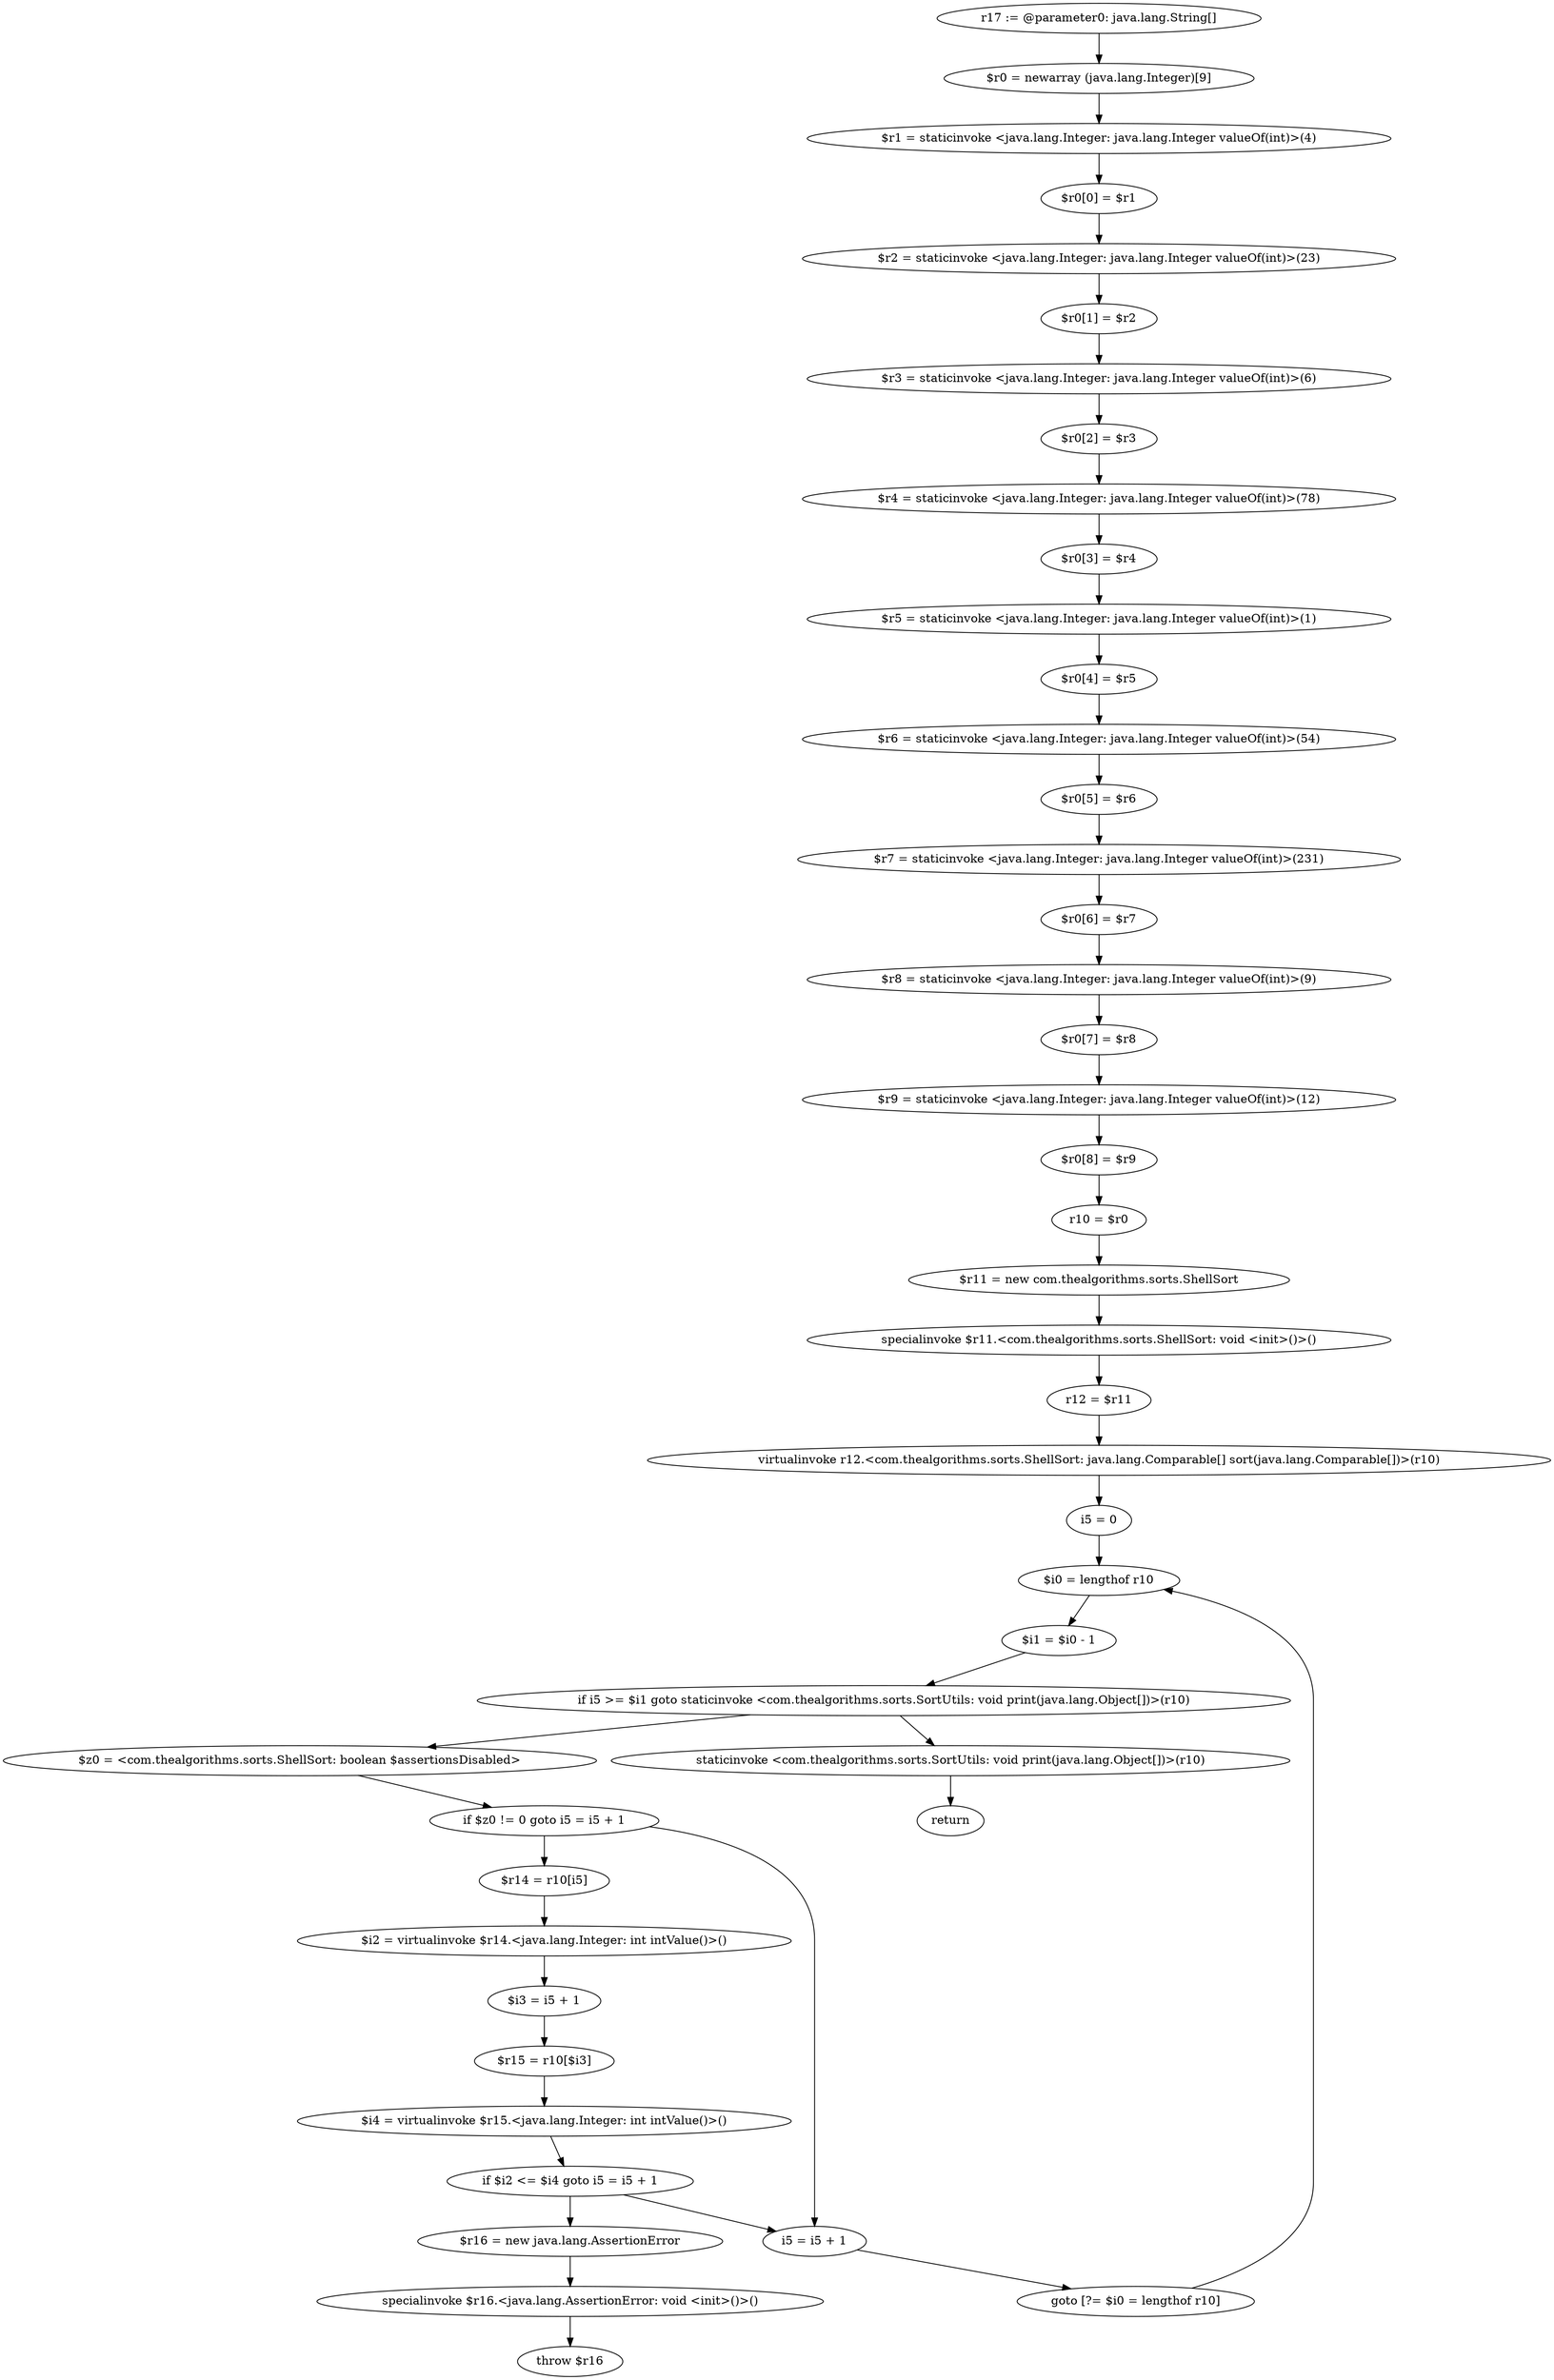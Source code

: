 digraph "unitGraph" {
    "r17 := @parameter0: java.lang.String[]"
    "$r0 = newarray (java.lang.Integer)[9]"
    "$r1 = staticinvoke <java.lang.Integer: java.lang.Integer valueOf(int)>(4)"
    "$r0[0] = $r1"
    "$r2 = staticinvoke <java.lang.Integer: java.lang.Integer valueOf(int)>(23)"
    "$r0[1] = $r2"
    "$r3 = staticinvoke <java.lang.Integer: java.lang.Integer valueOf(int)>(6)"
    "$r0[2] = $r3"
    "$r4 = staticinvoke <java.lang.Integer: java.lang.Integer valueOf(int)>(78)"
    "$r0[3] = $r4"
    "$r5 = staticinvoke <java.lang.Integer: java.lang.Integer valueOf(int)>(1)"
    "$r0[4] = $r5"
    "$r6 = staticinvoke <java.lang.Integer: java.lang.Integer valueOf(int)>(54)"
    "$r0[5] = $r6"
    "$r7 = staticinvoke <java.lang.Integer: java.lang.Integer valueOf(int)>(231)"
    "$r0[6] = $r7"
    "$r8 = staticinvoke <java.lang.Integer: java.lang.Integer valueOf(int)>(9)"
    "$r0[7] = $r8"
    "$r9 = staticinvoke <java.lang.Integer: java.lang.Integer valueOf(int)>(12)"
    "$r0[8] = $r9"
    "r10 = $r0"
    "$r11 = new com.thealgorithms.sorts.ShellSort"
    "specialinvoke $r11.<com.thealgorithms.sorts.ShellSort: void <init>()>()"
    "r12 = $r11"
    "virtualinvoke r12.<com.thealgorithms.sorts.ShellSort: java.lang.Comparable[] sort(java.lang.Comparable[])>(r10)"
    "i5 = 0"
    "$i0 = lengthof r10"
    "$i1 = $i0 - 1"
    "if i5 >= $i1 goto staticinvoke <com.thealgorithms.sorts.SortUtils: void print(java.lang.Object[])>(r10)"
    "$z0 = <com.thealgorithms.sorts.ShellSort: boolean $assertionsDisabled>"
    "if $z0 != 0 goto i5 = i5 + 1"
    "$r14 = r10[i5]"
    "$i2 = virtualinvoke $r14.<java.lang.Integer: int intValue()>()"
    "$i3 = i5 + 1"
    "$r15 = r10[$i3]"
    "$i4 = virtualinvoke $r15.<java.lang.Integer: int intValue()>()"
    "if $i2 <= $i4 goto i5 = i5 + 1"
    "$r16 = new java.lang.AssertionError"
    "specialinvoke $r16.<java.lang.AssertionError: void <init>()>()"
    "throw $r16"
    "i5 = i5 + 1"
    "goto [?= $i0 = lengthof r10]"
    "staticinvoke <com.thealgorithms.sorts.SortUtils: void print(java.lang.Object[])>(r10)"
    "return"
    "r17 := @parameter0: java.lang.String[]"->"$r0 = newarray (java.lang.Integer)[9]";
    "$r0 = newarray (java.lang.Integer)[9]"->"$r1 = staticinvoke <java.lang.Integer: java.lang.Integer valueOf(int)>(4)";
    "$r1 = staticinvoke <java.lang.Integer: java.lang.Integer valueOf(int)>(4)"->"$r0[0] = $r1";
    "$r0[0] = $r1"->"$r2 = staticinvoke <java.lang.Integer: java.lang.Integer valueOf(int)>(23)";
    "$r2 = staticinvoke <java.lang.Integer: java.lang.Integer valueOf(int)>(23)"->"$r0[1] = $r2";
    "$r0[1] = $r2"->"$r3 = staticinvoke <java.lang.Integer: java.lang.Integer valueOf(int)>(6)";
    "$r3 = staticinvoke <java.lang.Integer: java.lang.Integer valueOf(int)>(6)"->"$r0[2] = $r3";
    "$r0[2] = $r3"->"$r4 = staticinvoke <java.lang.Integer: java.lang.Integer valueOf(int)>(78)";
    "$r4 = staticinvoke <java.lang.Integer: java.lang.Integer valueOf(int)>(78)"->"$r0[3] = $r4";
    "$r0[3] = $r4"->"$r5 = staticinvoke <java.lang.Integer: java.lang.Integer valueOf(int)>(1)";
    "$r5 = staticinvoke <java.lang.Integer: java.lang.Integer valueOf(int)>(1)"->"$r0[4] = $r5";
    "$r0[4] = $r5"->"$r6 = staticinvoke <java.lang.Integer: java.lang.Integer valueOf(int)>(54)";
    "$r6 = staticinvoke <java.lang.Integer: java.lang.Integer valueOf(int)>(54)"->"$r0[5] = $r6";
    "$r0[5] = $r6"->"$r7 = staticinvoke <java.lang.Integer: java.lang.Integer valueOf(int)>(231)";
    "$r7 = staticinvoke <java.lang.Integer: java.lang.Integer valueOf(int)>(231)"->"$r0[6] = $r7";
    "$r0[6] = $r7"->"$r8 = staticinvoke <java.lang.Integer: java.lang.Integer valueOf(int)>(9)";
    "$r8 = staticinvoke <java.lang.Integer: java.lang.Integer valueOf(int)>(9)"->"$r0[7] = $r8";
    "$r0[7] = $r8"->"$r9 = staticinvoke <java.lang.Integer: java.lang.Integer valueOf(int)>(12)";
    "$r9 = staticinvoke <java.lang.Integer: java.lang.Integer valueOf(int)>(12)"->"$r0[8] = $r9";
    "$r0[8] = $r9"->"r10 = $r0";
    "r10 = $r0"->"$r11 = new com.thealgorithms.sorts.ShellSort";
    "$r11 = new com.thealgorithms.sorts.ShellSort"->"specialinvoke $r11.<com.thealgorithms.sorts.ShellSort: void <init>()>()";
    "specialinvoke $r11.<com.thealgorithms.sorts.ShellSort: void <init>()>()"->"r12 = $r11";
    "r12 = $r11"->"virtualinvoke r12.<com.thealgorithms.sorts.ShellSort: java.lang.Comparable[] sort(java.lang.Comparable[])>(r10)";
    "virtualinvoke r12.<com.thealgorithms.sorts.ShellSort: java.lang.Comparable[] sort(java.lang.Comparable[])>(r10)"->"i5 = 0";
    "i5 = 0"->"$i0 = lengthof r10";
    "$i0 = lengthof r10"->"$i1 = $i0 - 1";
    "$i1 = $i0 - 1"->"if i5 >= $i1 goto staticinvoke <com.thealgorithms.sorts.SortUtils: void print(java.lang.Object[])>(r10)";
    "if i5 >= $i1 goto staticinvoke <com.thealgorithms.sorts.SortUtils: void print(java.lang.Object[])>(r10)"->"$z0 = <com.thealgorithms.sorts.ShellSort: boolean $assertionsDisabled>";
    "if i5 >= $i1 goto staticinvoke <com.thealgorithms.sorts.SortUtils: void print(java.lang.Object[])>(r10)"->"staticinvoke <com.thealgorithms.sorts.SortUtils: void print(java.lang.Object[])>(r10)";
    "$z0 = <com.thealgorithms.sorts.ShellSort: boolean $assertionsDisabled>"->"if $z0 != 0 goto i5 = i5 + 1";
    "if $z0 != 0 goto i5 = i5 + 1"->"$r14 = r10[i5]";
    "if $z0 != 0 goto i5 = i5 + 1"->"i5 = i5 + 1";
    "$r14 = r10[i5]"->"$i2 = virtualinvoke $r14.<java.lang.Integer: int intValue()>()";
    "$i2 = virtualinvoke $r14.<java.lang.Integer: int intValue()>()"->"$i3 = i5 + 1";
    "$i3 = i5 + 1"->"$r15 = r10[$i3]";
    "$r15 = r10[$i3]"->"$i4 = virtualinvoke $r15.<java.lang.Integer: int intValue()>()";
    "$i4 = virtualinvoke $r15.<java.lang.Integer: int intValue()>()"->"if $i2 <= $i4 goto i5 = i5 + 1";
    "if $i2 <= $i4 goto i5 = i5 + 1"->"$r16 = new java.lang.AssertionError";
    "if $i2 <= $i4 goto i5 = i5 + 1"->"i5 = i5 + 1";
    "$r16 = new java.lang.AssertionError"->"specialinvoke $r16.<java.lang.AssertionError: void <init>()>()";
    "specialinvoke $r16.<java.lang.AssertionError: void <init>()>()"->"throw $r16";
    "i5 = i5 + 1"->"goto [?= $i0 = lengthof r10]";
    "goto [?= $i0 = lengthof r10]"->"$i0 = lengthof r10";
    "staticinvoke <com.thealgorithms.sorts.SortUtils: void print(java.lang.Object[])>(r10)"->"return";
}
